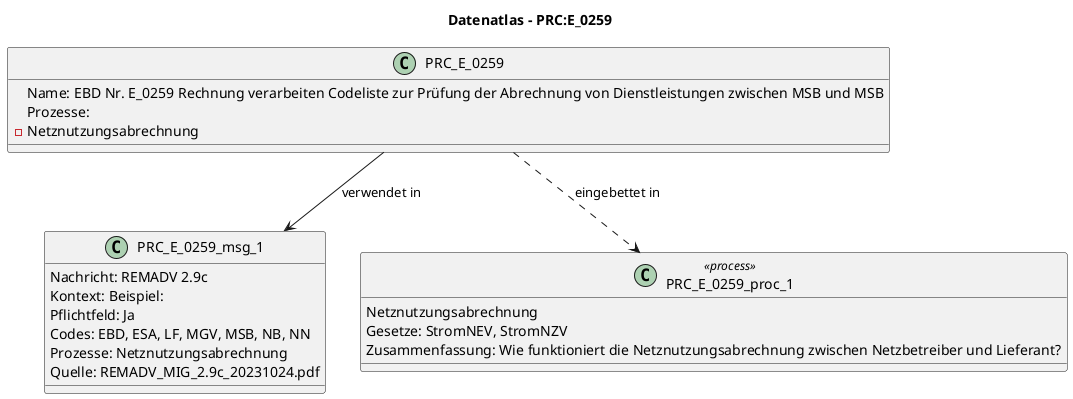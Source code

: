 @startuml
title Datenatlas – PRC:E_0259
class PRC_E_0259 {
  Name: EBD Nr. E_0259 Rechnung verarbeiten Codeliste zur Prüfung der Abrechnung von Dienstleistungen zwischen MSB und MSB
  Prozesse:
    - Netznutzungsabrechnung
}
class PRC_E_0259_msg_1 {
  Nachricht: REMADV 2.9c
  Kontext: Beispiel:
  Pflichtfeld: Ja
  Codes: EBD, ESA, LF, MGV, MSB, NB, NN
  Prozesse: Netznutzungsabrechnung
  Quelle: REMADV_MIG_2.9c_20231024.pdf
}
PRC_E_0259 --> PRC_E_0259_msg_1 : verwendet in
class PRC_E_0259_proc_1 <<process>> {
  Netznutzungsabrechnung
  Gesetze: StromNEV, StromNZV
  Zusammenfassung: Wie funktioniert die Netznutzungsabrechnung zwischen Netzbetreiber und Lieferant?
}
PRC_E_0259 ..> PRC_E_0259_proc_1 : eingebettet in
@enduml